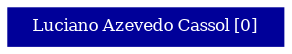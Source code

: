 strict graph grafo2 {
	graph [bb="0,0,132,18", id=grafo2, overlap=False];
	node [label="\N", fontsize=8, shape=rectangle, style=filled];
	0 [label="Luciano Azevedo Cassol [0]", URL="http://lattes.cnpq.br/5819965447008031", color="#000099", fontcolor="#FFFFFF", height="0.25", pos="66,9", width="1.8333"];
}
